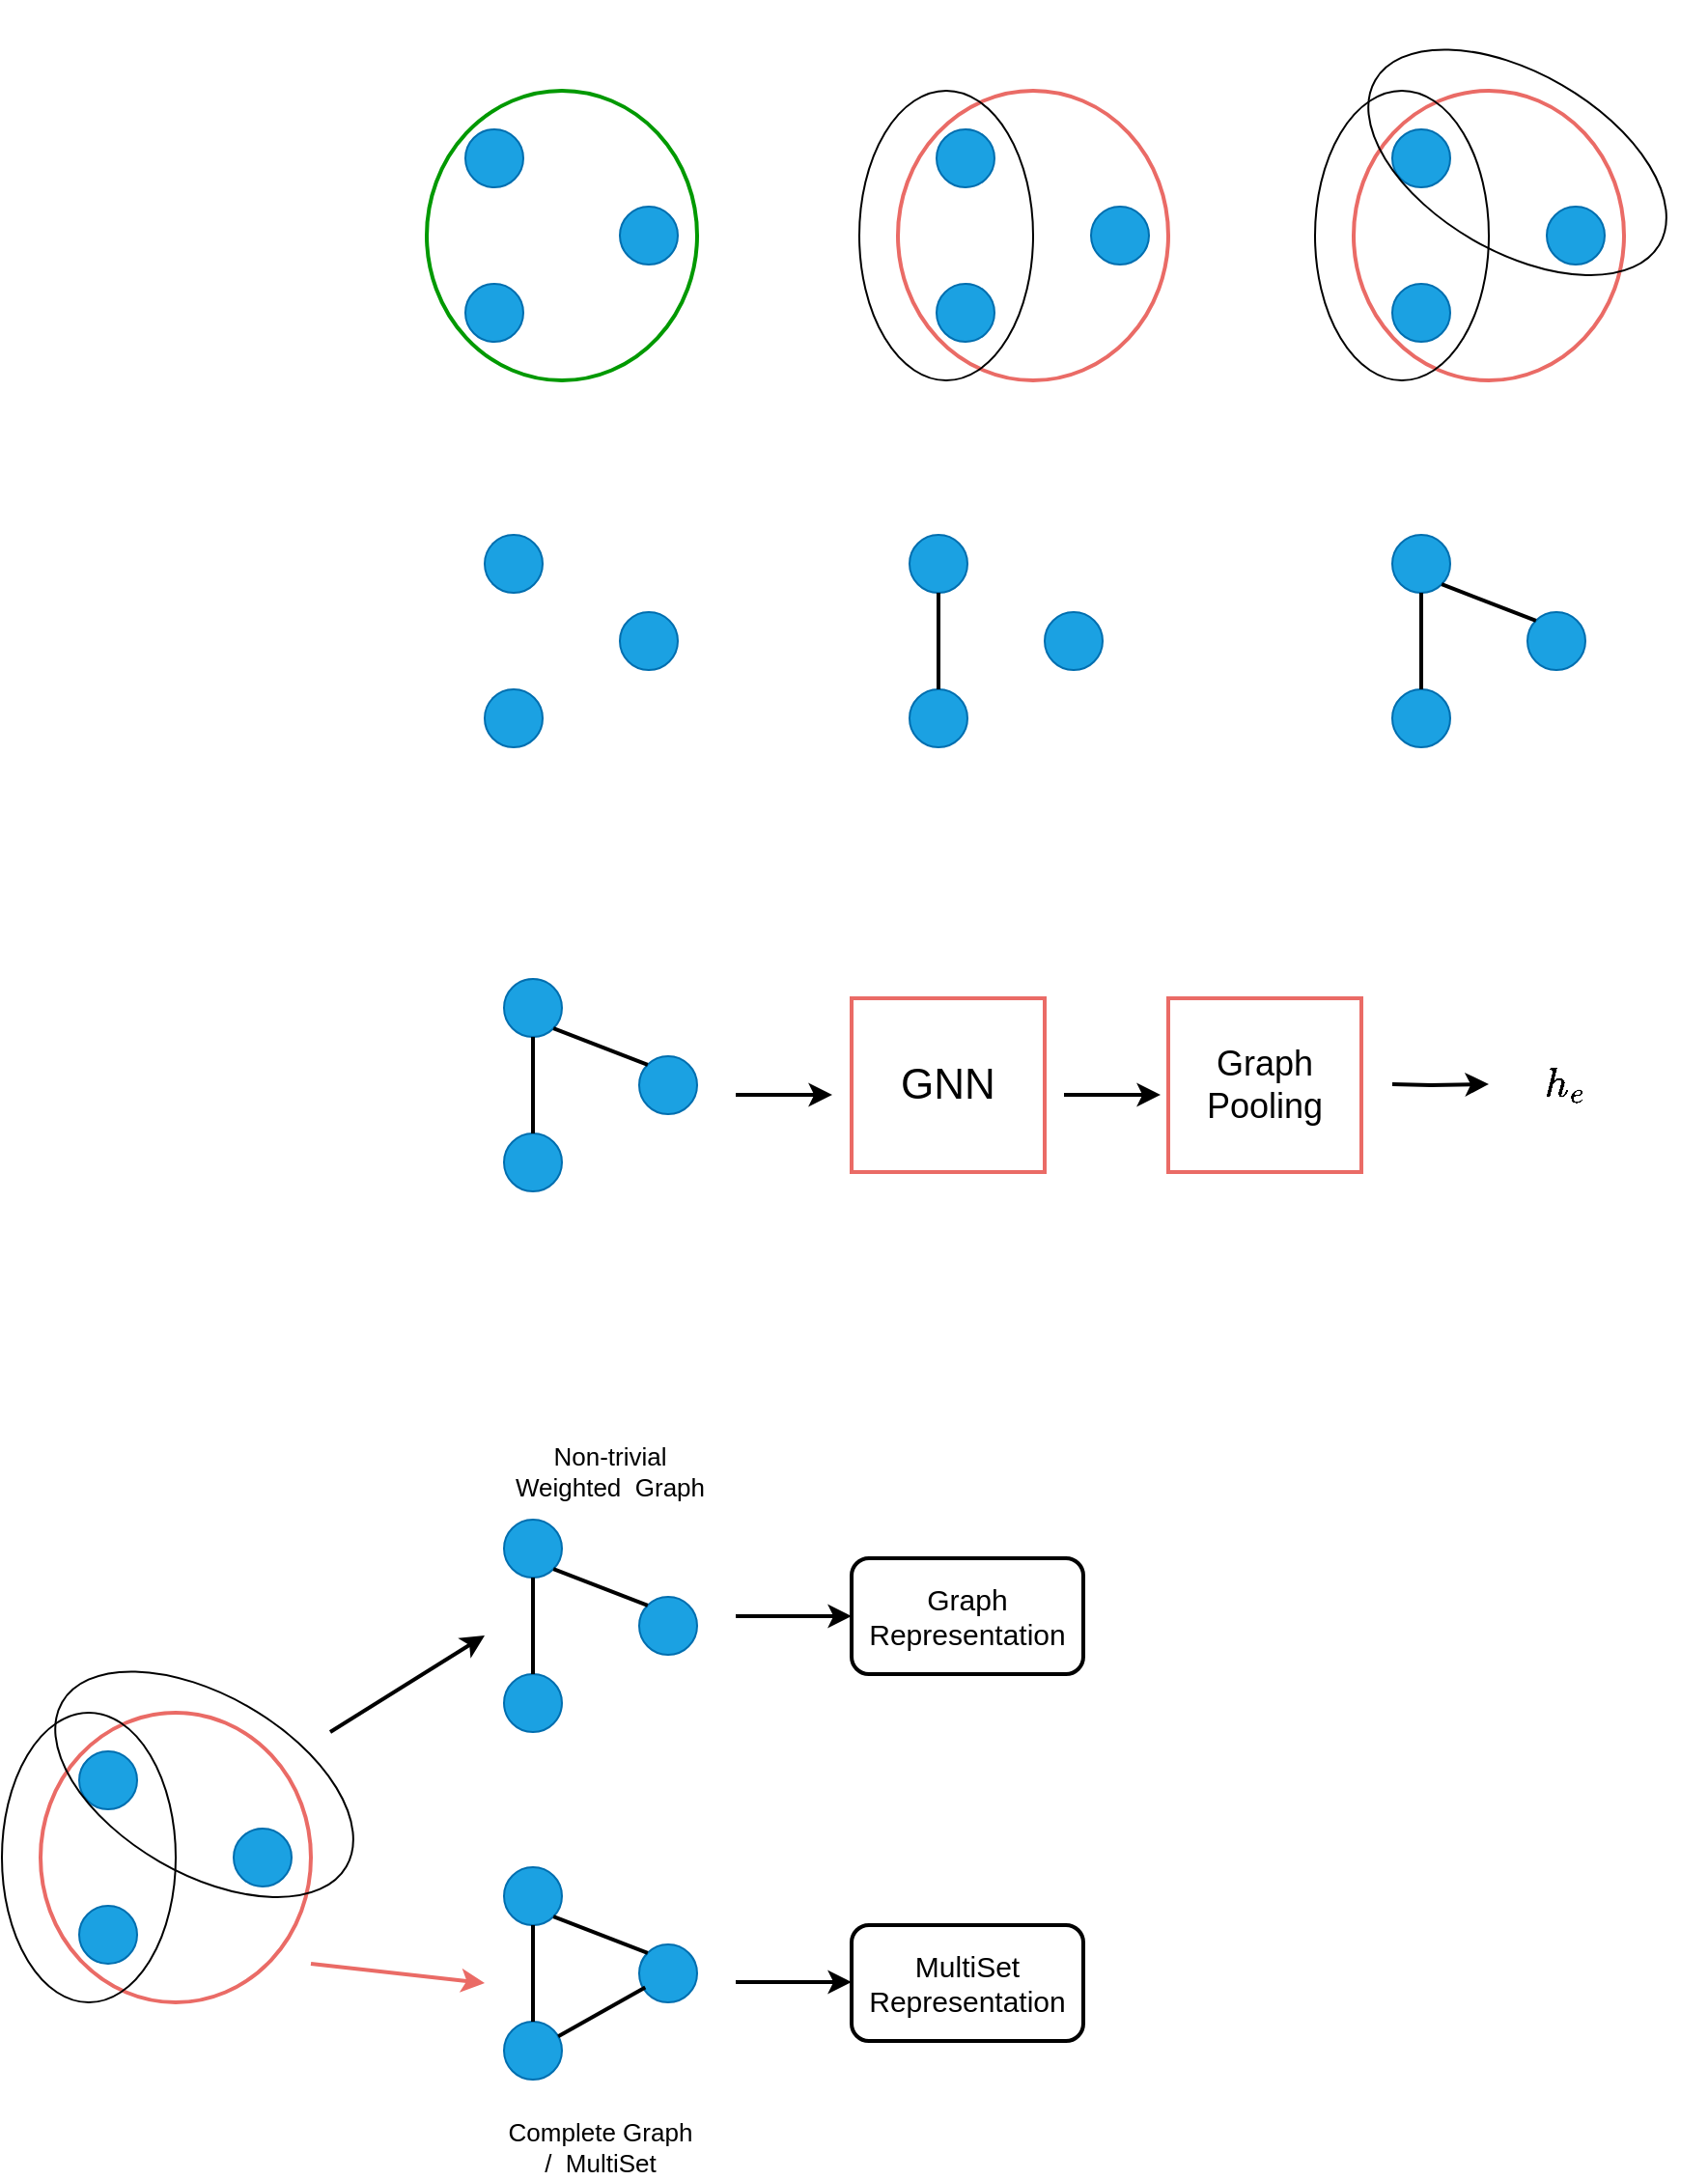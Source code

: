 <mxfile version="20.4.0" type="github">
  <diagram id="XPKDcz3jmvRQqg5b9kz9" name="第 1 页">
    <mxGraphModel dx="1613" dy="522" grid="1" gridSize="10" guides="1" tooltips="1" connect="1" arrows="1" fold="1" page="1" pageScale="1" pageWidth="827" pageHeight="1169" math="1" shadow="0">
      <root>
        <mxCell id="0" />
        <mxCell id="1" parent="0" />
        <mxCell id="UXXO0kiPecKv-J_DsosJ-23" value="" style="group" parent="1" vertex="1" connectable="0">
          <mxGeometry x="324" y="190" width="160" height="150" as="geometry" />
        </mxCell>
        <mxCell id="UXXO0kiPecKv-J_DsosJ-18" value="" style="ellipse;whiteSpace=wrap;html=1;aspect=fixed;fillColor=#1ba1e2;strokeColor=#006EAF;fontColor=#ffffff;container=0;" parent="UXXO0kiPecKv-J_DsosJ-23" vertex="1">
          <mxGeometry x="40" y="20" width="30" height="30" as="geometry" />
        </mxCell>
        <mxCell id="UXXO0kiPecKv-J_DsosJ-19" value="" style="ellipse;whiteSpace=wrap;html=1;aspect=fixed;fillColor=#1ba1e2;strokeColor=#006EAF;fontColor=#ffffff;container=0;" parent="UXXO0kiPecKv-J_DsosJ-23" vertex="1">
          <mxGeometry x="40" y="100" width="30" height="30" as="geometry" />
        </mxCell>
        <mxCell id="UXXO0kiPecKv-J_DsosJ-20" value="" style="ellipse;whiteSpace=wrap;html=1;aspect=fixed;fillColor=#1ba1e2;strokeColor=#006EAF;fontColor=#ffffff;container=0;" parent="UXXO0kiPecKv-J_DsosJ-23" vertex="1">
          <mxGeometry x="120" y="60" width="30" height="30" as="geometry" />
        </mxCell>
        <mxCell id="UXXO0kiPecKv-J_DsosJ-21" value="" style="ellipse;whiteSpace=wrap;html=1;fillColor=none;container=0;strokeColor=#EA6B66;strokeWidth=2;" parent="UXXO0kiPecKv-J_DsosJ-23" vertex="1">
          <mxGeometry x="20" width="140" height="150" as="geometry" />
        </mxCell>
        <mxCell id="UXXO0kiPecKv-J_DsosJ-22" value="" style="ellipse;whiteSpace=wrap;html=1;fillColor=none;container=0;" parent="UXXO0kiPecKv-J_DsosJ-23" vertex="1">
          <mxGeometry width="90" height="150" as="geometry" />
        </mxCell>
        <mxCell id="UXXO0kiPecKv-J_DsosJ-24" value="" style="group" parent="1" vertex="1" connectable="0">
          <mxGeometry x="560" y="190" width="189.77" height="150" as="geometry" />
        </mxCell>
        <mxCell id="UXXO0kiPecKv-J_DsosJ-25" value="" style="ellipse;whiteSpace=wrap;html=1;aspect=fixed;fillColor=#1ba1e2;strokeColor=#006EAF;fontColor=#ffffff;container=0;" parent="UXXO0kiPecKv-J_DsosJ-24" vertex="1">
          <mxGeometry x="40" y="20" width="30" height="30" as="geometry" />
        </mxCell>
        <mxCell id="UXXO0kiPecKv-J_DsosJ-26" value="" style="ellipse;whiteSpace=wrap;html=1;aspect=fixed;fillColor=#1ba1e2;strokeColor=#006EAF;fontColor=#ffffff;container=0;" parent="UXXO0kiPecKv-J_DsosJ-24" vertex="1">
          <mxGeometry x="40" y="100" width="30" height="30" as="geometry" />
        </mxCell>
        <mxCell id="UXXO0kiPecKv-J_DsosJ-27" value="" style="ellipse;whiteSpace=wrap;html=1;aspect=fixed;fillColor=#1ba1e2;strokeColor=#006EAF;fontColor=#ffffff;container=0;" parent="UXXO0kiPecKv-J_DsosJ-24" vertex="1">
          <mxGeometry x="120" y="60" width="30" height="30" as="geometry" />
        </mxCell>
        <mxCell id="UXXO0kiPecKv-J_DsosJ-28" value="" style="ellipse;whiteSpace=wrap;html=1;fillColor=none;container=0;strokeColor=#EA6B66;strokeWidth=2;" parent="UXXO0kiPecKv-J_DsosJ-24" vertex="1">
          <mxGeometry x="20" width="140" height="150" as="geometry" />
        </mxCell>
        <mxCell id="UXXO0kiPecKv-J_DsosJ-29" value="" style="ellipse;whiteSpace=wrap;html=1;fillColor=none;container=0;" parent="UXXO0kiPecKv-J_DsosJ-24" vertex="1">
          <mxGeometry width="90" height="150" as="geometry" />
        </mxCell>
        <mxCell id="UXXO0kiPecKv-J_DsosJ-30" value="" style="ellipse;whiteSpace=wrap;html=1;fillColor=none;rotation=30;" parent="UXXO0kiPecKv-J_DsosJ-24" vertex="1">
          <mxGeometry x="19.77" y="-9.16" width="170" height="92.5" as="geometry" />
        </mxCell>
        <mxCell id="UXXO0kiPecKv-J_DsosJ-6" value="" style="ellipse;whiteSpace=wrap;html=1;aspect=fixed;fillColor=#1ba1e2;strokeColor=#006EAF;fontColor=#ffffff;container=0;" parent="1" vertex="1">
          <mxGeometry x="120" y="210" width="30" height="30" as="geometry" />
        </mxCell>
        <mxCell id="UXXO0kiPecKv-J_DsosJ-7" value="" style="ellipse;whiteSpace=wrap;html=1;aspect=fixed;fillColor=#1ba1e2;strokeColor=#006EAF;fontColor=#ffffff;container=0;" parent="1" vertex="1">
          <mxGeometry x="120" y="290" width="30" height="30" as="geometry" />
        </mxCell>
        <mxCell id="UXXO0kiPecKv-J_DsosJ-8" value="" style="ellipse;whiteSpace=wrap;html=1;aspect=fixed;fillColor=#1ba1e2;strokeColor=#006EAF;fontColor=#ffffff;container=0;" parent="1" vertex="1">
          <mxGeometry x="200" y="250" width="30" height="30" as="geometry" />
        </mxCell>
        <mxCell id="UXXO0kiPecKv-J_DsosJ-13" value="" style="ellipse;whiteSpace=wrap;html=1;fillColor=none;container=0;strokeColor=#009900;strokeWidth=2;" parent="1" vertex="1">
          <mxGeometry x="100" y="190" width="140" height="150" as="geometry" />
        </mxCell>
        <mxCell id="UXXO0kiPecKv-J_DsosJ-36" value="" style="group" parent="1" vertex="1" connectable="0">
          <mxGeometry x="130" y="420" width="100" height="110" as="geometry" />
        </mxCell>
        <mxCell id="UXXO0kiPecKv-J_DsosJ-33" value="" style="ellipse;whiteSpace=wrap;html=1;aspect=fixed;fillColor=#1ba1e2;strokeColor=#006EAF;fontColor=#ffffff;container=0;" parent="UXXO0kiPecKv-J_DsosJ-36" vertex="1">
          <mxGeometry width="30" height="30" as="geometry" />
        </mxCell>
        <mxCell id="UXXO0kiPecKv-J_DsosJ-34" value="" style="ellipse;whiteSpace=wrap;html=1;aspect=fixed;fillColor=#1ba1e2;strokeColor=#006EAF;fontColor=#ffffff;container=0;" parent="UXXO0kiPecKv-J_DsosJ-36" vertex="1">
          <mxGeometry y="80" width="30" height="30" as="geometry" />
        </mxCell>
        <mxCell id="UXXO0kiPecKv-J_DsosJ-35" value="" style="ellipse;whiteSpace=wrap;html=1;aspect=fixed;fillColor=#1ba1e2;strokeColor=#006EAF;fontColor=#ffffff;container=0;" parent="UXXO0kiPecKv-J_DsosJ-36" vertex="1">
          <mxGeometry x="70" y="40" width="30" height="30" as="geometry" />
        </mxCell>
        <mxCell id="UXXO0kiPecKv-J_DsosJ-37" value="" style="group" parent="1" vertex="1" connectable="0">
          <mxGeometry x="350" y="420" width="100" height="110" as="geometry" />
        </mxCell>
        <mxCell id="UXXO0kiPecKv-J_DsosJ-38" value="" style="ellipse;whiteSpace=wrap;html=1;aspect=fixed;fillColor=#1ba1e2;strokeColor=#006EAF;fontColor=#ffffff;container=0;" parent="UXXO0kiPecKv-J_DsosJ-37" vertex="1">
          <mxGeometry width="30" height="30" as="geometry" />
        </mxCell>
        <mxCell id="UXXO0kiPecKv-J_DsosJ-39" value="" style="ellipse;whiteSpace=wrap;html=1;aspect=fixed;fillColor=#1ba1e2;strokeColor=#006EAF;fontColor=#ffffff;container=0;" parent="UXXO0kiPecKv-J_DsosJ-37" vertex="1">
          <mxGeometry y="80" width="30" height="30" as="geometry" />
        </mxCell>
        <mxCell id="UXXO0kiPecKv-J_DsosJ-40" value="" style="ellipse;whiteSpace=wrap;html=1;aspect=fixed;fillColor=#1ba1e2;strokeColor=#006EAF;fontColor=#ffffff;container=0;" parent="UXXO0kiPecKv-J_DsosJ-37" vertex="1">
          <mxGeometry x="70" y="40" width="30" height="30" as="geometry" />
        </mxCell>
        <mxCell id="UXXO0kiPecKv-J_DsosJ-45" value="" style="endArrow=none;html=1;rounded=0;entryX=0.5;entryY=1;entryDx=0;entryDy=0;exitX=0.5;exitY=0;exitDx=0;exitDy=0;strokeWidth=2;" parent="UXXO0kiPecKv-J_DsosJ-37" source="UXXO0kiPecKv-J_DsosJ-39" target="UXXO0kiPecKv-J_DsosJ-38" edge="1">
          <mxGeometry width="50" height="50" relative="1" as="geometry">
            <mxPoint x="10" y="80" as="sourcePoint" />
            <mxPoint x="30" y="-30" as="targetPoint" />
          </mxGeometry>
        </mxCell>
        <mxCell id="UXXO0kiPecKv-J_DsosJ-41" value="" style="group" parent="1" vertex="1" connectable="0">
          <mxGeometry x="600" y="420" width="100" height="110" as="geometry" />
        </mxCell>
        <mxCell id="UXXO0kiPecKv-J_DsosJ-42" value="" style="ellipse;whiteSpace=wrap;html=1;aspect=fixed;fillColor=#1ba1e2;strokeColor=#006EAF;fontColor=#ffffff;container=0;" parent="UXXO0kiPecKv-J_DsosJ-41" vertex="1">
          <mxGeometry width="30" height="30" as="geometry" />
        </mxCell>
        <mxCell id="UXXO0kiPecKv-J_DsosJ-43" value="" style="ellipse;whiteSpace=wrap;html=1;aspect=fixed;fillColor=#1ba1e2;strokeColor=#006EAF;fontColor=#ffffff;container=0;" parent="UXXO0kiPecKv-J_DsosJ-41" vertex="1">
          <mxGeometry y="80" width="30" height="30" as="geometry" />
        </mxCell>
        <mxCell id="UXXO0kiPecKv-J_DsosJ-44" value="" style="ellipse;whiteSpace=wrap;html=1;aspect=fixed;fillColor=#1ba1e2;strokeColor=#006EAF;fontColor=#ffffff;container=0;" parent="UXXO0kiPecKv-J_DsosJ-41" vertex="1">
          <mxGeometry x="70" y="40" width="30" height="30" as="geometry" />
        </mxCell>
        <mxCell id="UXXO0kiPecKv-J_DsosJ-46" value="" style="endArrow=none;html=1;rounded=0;strokeWidth=2;entryX=0.5;entryY=1;entryDx=0;entryDy=0;exitX=0.5;exitY=0;exitDx=0;exitDy=0;" parent="UXXO0kiPecKv-J_DsosJ-41" source="UXXO0kiPecKv-J_DsosJ-43" target="UXXO0kiPecKv-J_DsosJ-42" edge="1">
          <mxGeometry width="50" height="50" relative="1" as="geometry">
            <mxPoint x="-270" y="20" as="sourcePoint" />
            <mxPoint x="-220" y="-30" as="targetPoint" />
          </mxGeometry>
        </mxCell>
        <mxCell id="UXXO0kiPecKv-J_DsosJ-47" value="" style="endArrow=none;html=1;rounded=0;strokeWidth=2;exitX=0;exitY=0;exitDx=0;exitDy=0;entryX=1;entryY=1;entryDx=0;entryDy=0;" parent="UXXO0kiPecKv-J_DsosJ-41" source="UXXO0kiPecKv-J_DsosJ-44" target="UXXO0kiPecKv-J_DsosJ-42" edge="1">
          <mxGeometry width="50" height="50" relative="1" as="geometry">
            <mxPoint x="25" y="90" as="sourcePoint" />
            <mxPoint x="30" y="30" as="targetPoint" />
          </mxGeometry>
        </mxCell>
        <mxCell id="UXXO0kiPecKv-J_DsosJ-48" value="" style="group" parent="1" vertex="1" connectable="0">
          <mxGeometry x="140" y="650" width="100" height="110" as="geometry" />
        </mxCell>
        <mxCell id="UXXO0kiPecKv-J_DsosJ-49" value="" style="ellipse;whiteSpace=wrap;html=1;aspect=fixed;fillColor=#1ba1e2;strokeColor=#006EAF;fontColor=#ffffff;container=0;" parent="UXXO0kiPecKv-J_DsosJ-48" vertex="1">
          <mxGeometry width="30" height="30" as="geometry" />
        </mxCell>
        <mxCell id="UXXO0kiPecKv-J_DsosJ-50" value="" style="ellipse;whiteSpace=wrap;html=1;aspect=fixed;fillColor=#1ba1e2;strokeColor=#006EAF;fontColor=#ffffff;container=0;" parent="UXXO0kiPecKv-J_DsosJ-48" vertex="1">
          <mxGeometry y="80" width="30" height="30" as="geometry" />
        </mxCell>
        <mxCell id="UXXO0kiPecKv-J_DsosJ-51" value="" style="ellipse;whiteSpace=wrap;html=1;aspect=fixed;fillColor=#1ba1e2;strokeColor=#006EAF;fontColor=#ffffff;container=0;" parent="UXXO0kiPecKv-J_DsosJ-48" vertex="1">
          <mxGeometry x="70" y="40" width="30" height="30" as="geometry" />
        </mxCell>
        <mxCell id="UXXO0kiPecKv-J_DsosJ-52" value="" style="endArrow=none;html=1;rounded=0;strokeWidth=2;entryX=0.5;entryY=1;entryDx=0;entryDy=0;exitX=0.5;exitY=0;exitDx=0;exitDy=0;" parent="UXXO0kiPecKv-J_DsosJ-48" source="UXXO0kiPecKv-J_DsosJ-50" target="UXXO0kiPecKv-J_DsosJ-49" edge="1">
          <mxGeometry width="50" height="50" relative="1" as="geometry">
            <mxPoint x="-270" y="20" as="sourcePoint" />
            <mxPoint x="-220" y="-30" as="targetPoint" />
          </mxGeometry>
        </mxCell>
        <mxCell id="UXXO0kiPecKv-J_DsosJ-53" value="" style="endArrow=none;html=1;rounded=0;strokeWidth=2;exitX=0;exitY=0;exitDx=0;exitDy=0;entryX=1;entryY=1;entryDx=0;entryDy=0;" parent="UXXO0kiPecKv-J_DsosJ-48" source="UXXO0kiPecKv-J_DsosJ-51" target="UXXO0kiPecKv-J_DsosJ-49" edge="1">
          <mxGeometry width="50" height="50" relative="1" as="geometry">
            <mxPoint x="25" y="90" as="sourcePoint" />
            <mxPoint x="30" y="30" as="targetPoint" />
          </mxGeometry>
        </mxCell>
        <mxCell id="UXXO0kiPecKv-J_DsosJ-54" value="&lt;font style=&quot;font-size: 22px;&quot;&gt;GNN&lt;/font&gt;" style="rounded=0;whiteSpace=wrap;html=1;strokeColor=#EA6B66;strokeWidth=2;fillColor=none;" parent="1" vertex="1">
          <mxGeometry x="320" y="660" width="100" height="90" as="geometry" />
        </mxCell>
        <mxCell id="UXXO0kiPecKv-J_DsosJ-55" value="&lt;font style=&quot;font-size: 18px;&quot;&gt;Graph Pooling&lt;/font&gt;" style="rounded=0;whiteSpace=wrap;html=1;strokeColor=#EA6B66;strokeWidth=2;fillColor=none;" parent="1" vertex="1">
          <mxGeometry x="484" y="660" width="100" height="90" as="geometry" />
        </mxCell>
        <mxCell id="UXXO0kiPecKv-J_DsosJ-56" value="" style="endArrow=classic;html=1;rounded=0;strokeWidth=2;" parent="1" edge="1">
          <mxGeometry width="50" height="50" relative="1" as="geometry">
            <mxPoint x="260" y="710" as="sourcePoint" />
            <mxPoint x="310" y="710" as="targetPoint" />
          </mxGeometry>
        </mxCell>
        <mxCell id="UXXO0kiPecKv-J_DsosJ-57" value="" style="endArrow=classic;html=1;rounded=0;strokeWidth=2;" parent="1" source="UXXO0kiPecKv-J_DsosJ-54" edge="1">
          <mxGeometry width="50" height="50" relative="1" as="geometry">
            <mxPoint x="270" y="720" as="sourcePoint" />
            <mxPoint x="320" y="720" as="targetPoint" />
          </mxGeometry>
        </mxCell>
        <mxCell id="UXXO0kiPecKv-J_DsosJ-58" value="" style="endArrow=classic;html=1;rounded=0;strokeWidth=2;" parent="1" edge="1">
          <mxGeometry width="50" height="50" relative="1" as="geometry">
            <mxPoint x="430" y="710" as="sourcePoint" />
            <mxPoint x="480" y="710" as="targetPoint" />
          </mxGeometry>
        </mxCell>
        <mxCell id="UXXO0kiPecKv-J_DsosJ-59" value="" style="endArrow=classic;html=1;rounded=0;strokeWidth=2;" parent="1" edge="1">
          <mxGeometry width="50" height="50" relative="1" as="geometry">
            <mxPoint x="600" y="704.5" as="sourcePoint" />
            <mxPoint x="650" y="704.5" as="targetPoint" />
            <Array as="points">
              <mxPoint x="620" y="705" />
            </Array>
          </mxGeometry>
        </mxCell>
        <mxCell id="UXXO0kiPecKv-J_DsosJ-60" value="`h_e`" style="text;html=1;strokeColor=none;fillColor=none;align=center;verticalAlign=middle;whiteSpace=wrap;rounded=0;strokeWidth=2;fontSize=18;" parent="1" vertex="1">
          <mxGeometry x="660" y="690" width="60" height="30" as="geometry" />
        </mxCell>
        <mxCell id="UXXO0kiPecKv-J_DsosJ-62" value="" style="shape=image;html=1;verticalAlign=top;verticalLabelPosition=bottom;labelBackgroundColor=#ffffff;imageAspect=0;aspect=fixed;image=https://cdn4.iconfinder.com/data/icons/pink_moustache/68_68/3.png;strokeColor=#EA6B66;strokeWidth=2;fontSize=18;fillColor=none;" parent="1" vertex="1">
          <mxGeometry x="336" y="760" width="68" height="68" as="geometry" />
        </mxCell>
        <mxCell id="IHZ7LNG1aGJU8PcY3Xy4-1" value="" style="group" vertex="1" connectable="0" parent="1">
          <mxGeometry x="-120" y="1030" width="189.77" height="150" as="geometry" />
        </mxCell>
        <mxCell id="IHZ7LNG1aGJU8PcY3Xy4-2" value="" style="ellipse;whiteSpace=wrap;html=1;aspect=fixed;fillColor=#1ba1e2;strokeColor=#006EAF;fontColor=#ffffff;container=0;" vertex="1" parent="IHZ7LNG1aGJU8PcY3Xy4-1">
          <mxGeometry x="40" y="20" width="30" height="30" as="geometry" />
        </mxCell>
        <mxCell id="IHZ7LNG1aGJU8PcY3Xy4-3" value="" style="ellipse;whiteSpace=wrap;html=1;aspect=fixed;fillColor=#1ba1e2;strokeColor=#006EAF;fontColor=#ffffff;container=0;" vertex="1" parent="IHZ7LNG1aGJU8PcY3Xy4-1">
          <mxGeometry x="40" y="100" width="30" height="30" as="geometry" />
        </mxCell>
        <mxCell id="IHZ7LNG1aGJU8PcY3Xy4-4" value="" style="ellipse;whiteSpace=wrap;html=1;aspect=fixed;fillColor=#1ba1e2;strokeColor=#006EAF;fontColor=#ffffff;container=0;" vertex="1" parent="IHZ7LNG1aGJU8PcY3Xy4-1">
          <mxGeometry x="120" y="60" width="30" height="30" as="geometry" />
        </mxCell>
        <mxCell id="IHZ7LNG1aGJU8PcY3Xy4-5" value="" style="ellipse;whiteSpace=wrap;html=1;fillColor=none;container=0;strokeColor=#EA6B66;strokeWidth=2;" vertex="1" parent="IHZ7LNG1aGJU8PcY3Xy4-1">
          <mxGeometry x="20" width="140" height="150" as="geometry" />
        </mxCell>
        <mxCell id="IHZ7LNG1aGJU8PcY3Xy4-6" value="" style="ellipse;whiteSpace=wrap;html=1;fillColor=none;container=0;" vertex="1" parent="IHZ7LNG1aGJU8PcY3Xy4-1">
          <mxGeometry width="90" height="150" as="geometry" />
        </mxCell>
        <mxCell id="IHZ7LNG1aGJU8PcY3Xy4-7" value="" style="ellipse;whiteSpace=wrap;html=1;fillColor=none;rotation=30;" vertex="1" parent="IHZ7LNG1aGJU8PcY3Xy4-1">
          <mxGeometry x="19.77" y="-9.16" width="170" height="92.5" as="geometry" />
        </mxCell>
        <mxCell id="IHZ7LNG1aGJU8PcY3Xy4-15" value="" style="group" vertex="1" connectable="0" parent="1">
          <mxGeometry x="140" y="930" width="100" height="110" as="geometry" />
        </mxCell>
        <mxCell id="IHZ7LNG1aGJU8PcY3Xy4-16" value="" style="ellipse;whiteSpace=wrap;html=1;aspect=fixed;fillColor=#1ba1e2;strokeColor=#006EAF;fontColor=#ffffff;container=0;" vertex="1" parent="IHZ7LNG1aGJU8PcY3Xy4-15">
          <mxGeometry width="30" height="30" as="geometry" />
        </mxCell>
        <mxCell id="IHZ7LNG1aGJU8PcY3Xy4-17" value="" style="ellipse;whiteSpace=wrap;html=1;aspect=fixed;fillColor=#1ba1e2;strokeColor=#006EAF;fontColor=#ffffff;container=0;" vertex="1" parent="IHZ7LNG1aGJU8PcY3Xy4-15">
          <mxGeometry y="80" width="30" height="30" as="geometry" />
        </mxCell>
        <mxCell id="IHZ7LNG1aGJU8PcY3Xy4-18" value="" style="ellipse;whiteSpace=wrap;html=1;aspect=fixed;fillColor=#1ba1e2;strokeColor=#006EAF;fontColor=#ffffff;container=0;" vertex="1" parent="IHZ7LNG1aGJU8PcY3Xy4-15">
          <mxGeometry x="70" y="40" width="30" height="30" as="geometry" />
        </mxCell>
        <mxCell id="IHZ7LNG1aGJU8PcY3Xy4-19" value="" style="endArrow=none;html=1;rounded=0;strokeWidth=2;entryX=0.5;entryY=1;entryDx=0;entryDy=0;exitX=0.5;exitY=0;exitDx=0;exitDy=0;" edge="1" parent="IHZ7LNG1aGJU8PcY3Xy4-15" source="IHZ7LNG1aGJU8PcY3Xy4-17" target="IHZ7LNG1aGJU8PcY3Xy4-16">
          <mxGeometry width="50" height="50" relative="1" as="geometry">
            <mxPoint x="-270" y="20" as="sourcePoint" />
            <mxPoint x="-220" y="-30" as="targetPoint" />
          </mxGeometry>
        </mxCell>
        <mxCell id="IHZ7LNG1aGJU8PcY3Xy4-20" value="" style="endArrow=none;html=1;rounded=0;strokeWidth=2;exitX=0;exitY=0;exitDx=0;exitDy=0;entryX=1;entryY=1;entryDx=0;entryDy=0;" edge="1" parent="IHZ7LNG1aGJU8PcY3Xy4-15" source="IHZ7LNG1aGJU8PcY3Xy4-18" target="IHZ7LNG1aGJU8PcY3Xy4-16">
          <mxGeometry width="50" height="50" relative="1" as="geometry">
            <mxPoint x="25" y="90" as="sourcePoint" />
            <mxPoint x="30" y="30" as="targetPoint" />
          </mxGeometry>
        </mxCell>
        <mxCell id="IHZ7LNG1aGJU8PcY3Xy4-21" value="" style="group" vertex="1" connectable="0" parent="1">
          <mxGeometry x="140" y="1110" width="100" height="110" as="geometry" />
        </mxCell>
        <mxCell id="IHZ7LNG1aGJU8PcY3Xy4-22" value="" style="ellipse;whiteSpace=wrap;html=1;aspect=fixed;fillColor=#1ba1e2;strokeColor=#006EAF;fontColor=#ffffff;container=0;" vertex="1" parent="IHZ7LNG1aGJU8PcY3Xy4-21">
          <mxGeometry width="30" height="30" as="geometry" />
        </mxCell>
        <mxCell id="IHZ7LNG1aGJU8PcY3Xy4-23" value="" style="ellipse;whiteSpace=wrap;html=1;aspect=fixed;fillColor=#1ba1e2;strokeColor=#006EAF;fontColor=#ffffff;container=0;" vertex="1" parent="IHZ7LNG1aGJU8PcY3Xy4-21">
          <mxGeometry y="80" width="30" height="30" as="geometry" />
        </mxCell>
        <mxCell id="IHZ7LNG1aGJU8PcY3Xy4-24" value="" style="ellipse;whiteSpace=wrap;html=1;aspect=fixed;fillColor=#1ba1e2;strokeColor=#006EAF;fontColor=#ffffff;container=0;" vertex="1" parent="IHZ7LNG1aGJU8PcY3Xy4-21">
          <mxGeometry x="70" y="40" width="30" height="30" as="geometry" />
        </mxCell>
        <mxCell id="IHZ7LNG1aGJU8PcY3Xy4-25" value="" style="endArrow=none;html=1;rounded=0;strokeWidth=2;entryX=0.5;entryY=1;entryDx=0;entryDy=0;exitX=0.5;exitY=0;exitDx=0;exitDy=0;" edge="1" parent="IHZ7LNG1aGJU8PcY3Xy4-21" source="IHZ7LNG1aGJU8PcY3Xy4-23" target="IHZ7LNG1aGJU8PcY3Xy4-22">
          <mxGeometry width="50" height="50" relative="1" as="geometry">
            <mxPoint x="-270" y="20" as="sourcePoint" />
            <mxPoint x="-220" y="-30" as="targetPoint" />
          </mxGeometry>
        </mxCell>
        <mxCell id="IHZ7LNG1aGJU8PcY3Xy4-26" value="" style="endArrow=none;html=1;rounded=0;strokeWidth=2;exitX=0;exitY=0;exitDx=0;exitDy=0;entryX=1;entryY=1;entryDx=0;entryDy=0;" edge="1" parent="IHZ7LNG1aGJU8PcY3Xy4-21" source="IHZ7LNG1aGJU8PcY3Xy4-24" target="IHZ7LNG1aGJU8PcY3Xy4-22">
          <mxGeometry width="50" height="50" relative="1" as="geometry">
            <mxPoint x="25" y="90" as="sourcePoint" />
            <mxPoint x="30" y="30" as="targetPoint" />
          </mxGeometry>
        </mxCell>
        <mxCell id="IHZ7LNG1aGJU8PcY3Xy4-27" value="" style="endArrow=none;html=1;rounded=0;strokeWidth=2;entryX=0.105;entryY=0.743;entryDx=0;entryDy=0;entryPerimeter=0;" edge="1" parent="IHZ7LNG1aGJU8PcY3Xy4-21" source="IHZ7LNG1aGJU8PcY3Xy4-23" target="IHZ7LNG1aGJU8PcY3Xy4-24">
          <mxGeometry width="50" height="50" relative="1" as="geometry">
            <mxPoint x="40" y="80" as="sourcePoint" />
            <mxPoint x="70" y="60" as="targetPoint" />
          </mxGeometry>
        </mxCell>
        <mxCell id="IHZ7LNG1aGJU8PcY3Xy4-28" value="&lt;font style=&quot;font-size: 13px;&quot;&gt;Non-trivial&lt;br&gt;Weighted &amp;nbsp;Graph&lt;/font&gt;" style="text;html=1;strokeColor=none;fillColor=none;align=center;verticalAlign=middle;whiteSpace=wrap;rounded=0;strokeWidth=2;" vertex="1" parent="1">
          <mxGeometry x="140" y="890" width="110" height="30" as="geometry" />
        </mxCell>
        <mxCell id="IHZ7LNG1aGJU8PcY3Xy4-29" value="&lt;font style=&quot;font-size: 13px;&quot;&gt;Complete Graph / &amp;nbsp;MultiSet&lt;/font&gt;" style="text;html=1;strokeColor=none;fillColor=none;align=center;verticalAlign=middle;whiteSpace=wrap;rounded=0;strokeWidth=2;" vertex="1" parent="1">
          <mxGeometry x="140" y="1240" width="100" height="30" as="geometry" />
        </mxCell>
        <mxCell id="IHZ7LNG1aGJU8PcY3Xy4-30" value="" style="endArrow=classic;html=1;rounded=0;strokeWidth=2;" edge="1" parent="1">
          <mxGeometry width="50" height="50" relative="1" as="geometry">
            <mxPoint x="50" y="1040" as="sourcePoint" />
            <mxPoint x="130" y="990" as="targetPoint" />
          </mxGeometry>
        </mxCell>
        <mxCell id="IHZ7LNG1aGJU8PcY3Xy4-31" value="" style="endArrow=classic;html=1;rounded=0;strokeWidth=2;strokeColor=#EA6B66;" edge="1" parent="1">
          <mxGeometry width="50" height="50" relative="1" as="geometry">
            <mxPoint x="40" y="1160" as="sourcePoint" />
            <mxPoint x="130" y="1170" as="targetPoint" />
          </mxGeometry>
        </mxCell>
        <mxCell id="IHZ7LNG1aGJU8PcY3Xy4-32" value="&lt;font style=&quot;font-size: 15px;&quot;&gt;Graph Representation&lt;/font&gt;" style="rounded=1;whiteSpace=wrap;html=1;strokeWidth=2;fontSize=13;" vertex="1" parent="1">
          <mxGeometry x="320" y="950" width="120" height="60" as="geometry" />
        </mxCell>
        <mxCell id="IHZ7LNG1aGJU8PcY3Xy4-33" value="&lt;font style=&quot;font-size: 15px;&quot;&gt;MultiSet Representation&lt;/font&gt;" style="rounded=1;whiteSpace=wrap;html=1;strokeWidth=2;fontSize=13;" vertex="1" parent="1">
          <mxGeometry x="320" y="1140" width="120" height="60" as="geometry" />
        </mxCell>
        <mxCell id="IHZ7LNG1aGJU8PcY3Xy4-34" value="" style="endArrow=classic;html=1;rounded=0;strokeWidth=2;entryX=0;entryY=0.5;entryDx=0;entryDy=0;" edge="1" parent="1" target="IHZ7LNG1aGJU8PcY3Xy4-32">
          <mxGeometry width="50" height="50" relative="1" as="geometry">
            <mxPoint x="260" y="980" as="sourcePoint" />
            <mxPoint x="140" y="1000" as="targetPoint" />
          </mxGeometry>
        </mxCell>
        <mxCell id="IHZ7LNG1aGJU8PcY3Xy4-35" value="" style="endArrow=classic;html=1;rounded=0;strokeWidth=2;entryX=0;entryY=0.5;entryDx=0;entryDy=0;" edge="1" parent="1">
          <mxGeometry width="50" height="50" relative="1" as="geometry">
            <mxPoint x="260" y="1169.5" as="sourcePoint" />
            <mxPoint x="320" y="1169.5" as="targetPoint" />
          </mxGeometry>
        </mxCell>
      </root>
    </mxGraphModel>
  </diagram>
</mxfile>
